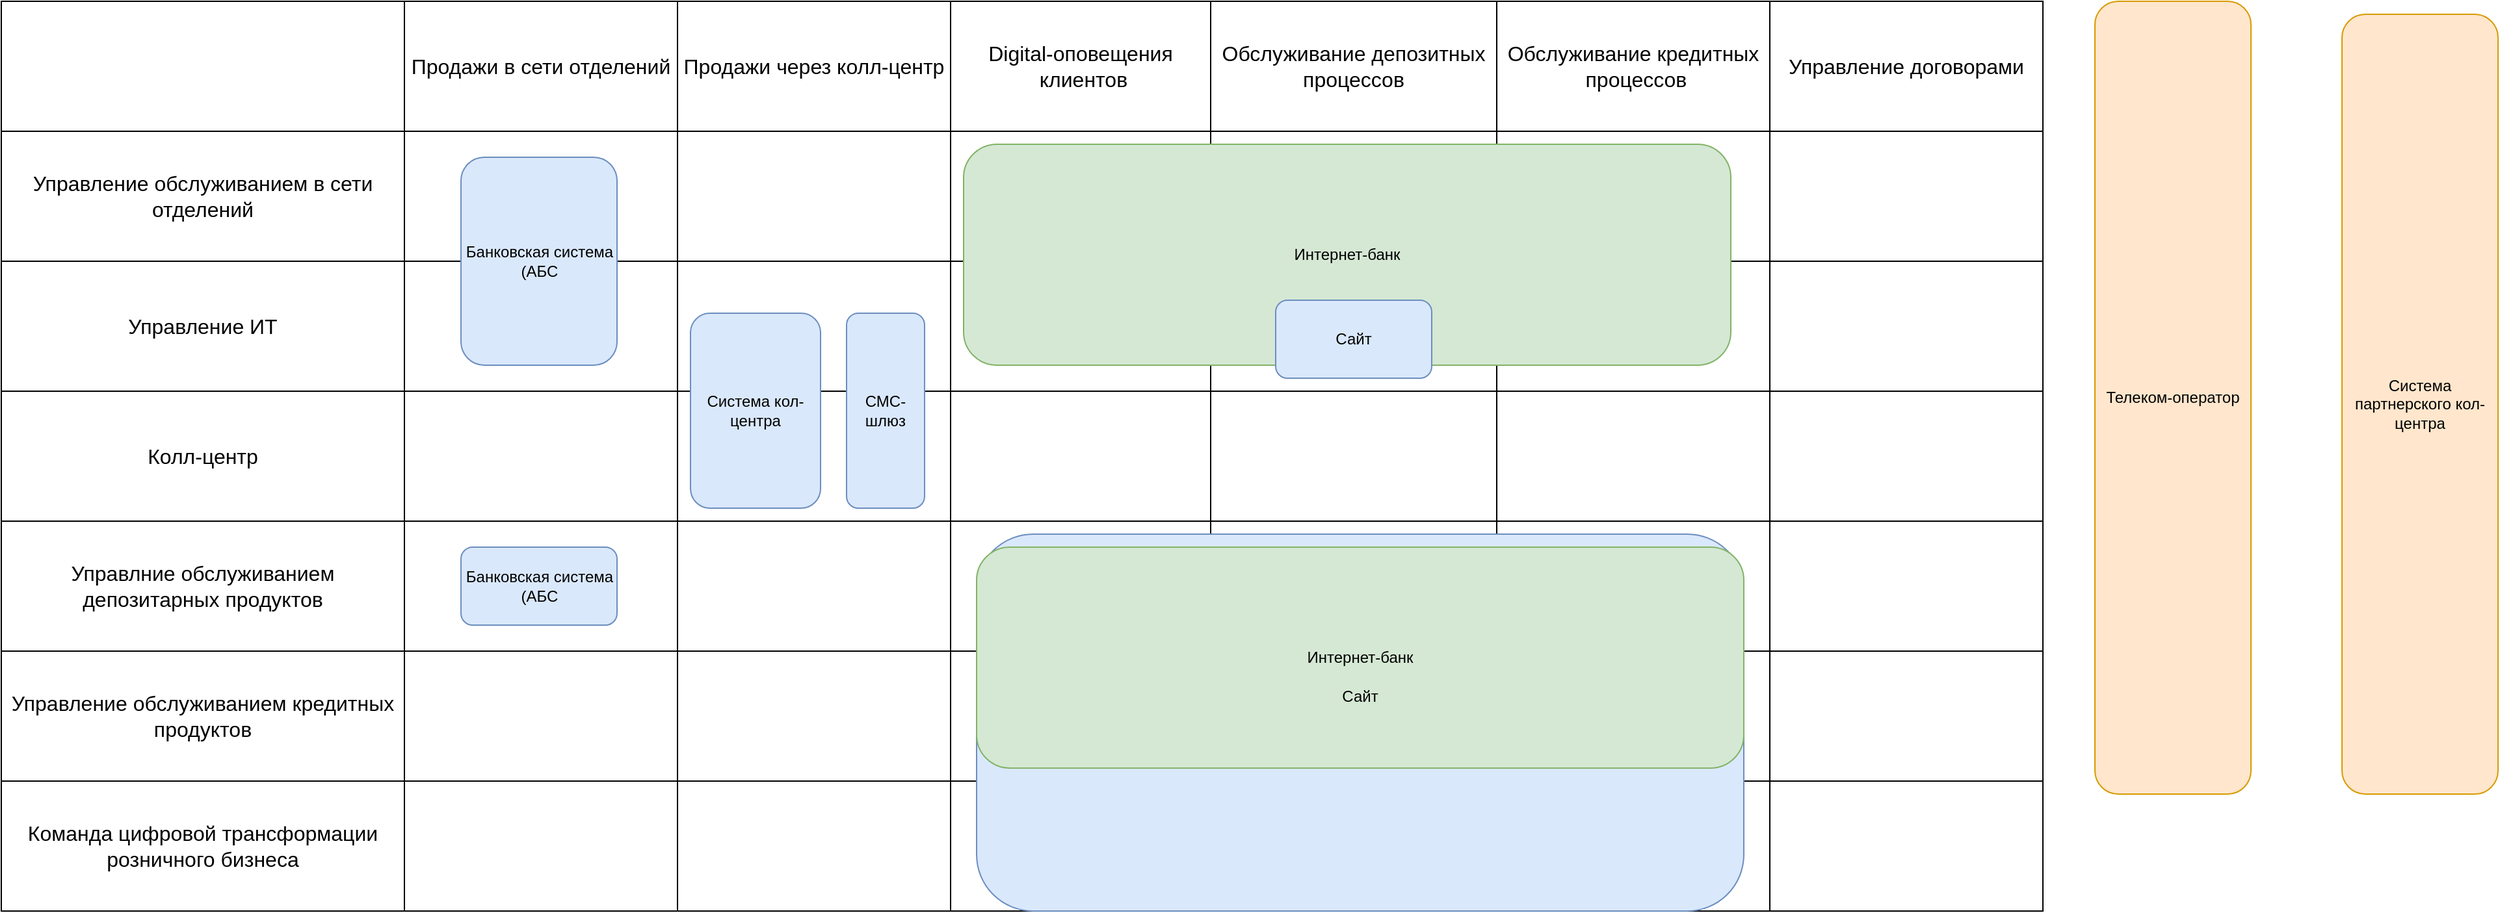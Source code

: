 <mxfile version="26.0.15">
  <diagram name="Страница — 1" id="GorPD5T1O0LuOmGLR6kx">
    <mxGraphModel dx="1585" dy="1095" grid="1" gridSize="10" guides="1" tooltips="1" connect="1" arrows="1" fold="1" page="1" pageScale="1" pageWidth="827" pageHeight="1169" math="0" shadow="0">
      <root>
        <mxCell id="0" />
        <mxCell id="1" parent="0" />
        <mxCell id="yvYsGldW7iwxFtRsTL4B-2" value="" style="shape=table;startSize=0;container=1;collapsible=0;childLayout=tableLayout;fontSize=16;" parent="1" vertex="1">
          <mxGeometry y="250" width="1570" height="700" as="geometry" />
        </mxCell>
        <mxCell id="yvYsGldW7iwxFtRsTL4B-3" value="" style="shape=tableRow;horizontal=0;startSize=0;swimlaneHead=0;swimlaneBody=0;strokeColor=inherit;top=0;left=0;bottom=0;right=0;collapsible=0;dropTarget=0;fillColor=none;points=[[0,0.5],[1,0.5]];portConstraint=eastwest;fontSize=16;" parent="yvYsGldW7iwxFtRsTL4B-2" vertex="1">
          <mxGeometry width="1570" height="100" as="geometry" />
        </mxCell>
        <mxCell id="yvYsGldW7iwxFtRsTL4B-4" value="" style="shape=partialRectangle;html=1;whiteSpace=wrap;connectable=0;strokeColor=inherit;overflow=hidden;fillColor=none;top=0;left=0;bottom=0;right=0;pointerEvents=1;fontSize=16;" parent="yvYsGldW7iwxFtRsTL4B-3" vertex="1">
          <mxGeometry width="310" height="100" as="geometry">
            <mxRectangle width="310" height="100" as="alternateBounds" />
          </mxGeometry>
        </mxCell>
        <mxCell id="yvYsGldW7iwxFtRsTL4B-5" value="Продажи в сети отделений" style="shape=partialRectangle;html=1;whiteSpace=wrap;connectable=0;strokeColor=inherit;overflow=hidden;fillColor=none;top=0;left=0;bottom=0;right=0;pointerEvents=1;fontSize=16;" parent="yvYsGldW7iwxFtRsTL4B-3" vertex="1">
          <mxGeometry x="310" width="210" height="100" as="geometry">
            <mxRectangle width="210" height="100" as="alternateBounds" />
          </mxGeometry>
        </mxCell>
        <mxCell id="yvYsGldW7iwxFtRsTL4B-15" value="Продажи через колл-центр" style="shape=partialRectangle;html=1;whiteSpace=wrap;connectable=0;strokeColor=inherit;overflow=hidden;fillColor=none;top=0;left=0;bottom=0;right=0;pointerEvents=1;fontSize=16;" parent="yvYsGldW7iwxFtRsTL4B-3" vertex="1">
          <mxGeometry x="520" width="210" height="100" as="geometry">
            <mxRectangle width="210" height="100" as="alternateBounds" />
          </mxGeometry>
        </mxCell>
        <mxCell id="yvYsGldW7iwxFtRsTL4B-6" value="Digital-оповещения&lt;div&gt;&amp;nbsp;клиентов&lt;/div&gt;" style="shape=partialRectangle;html=1;whiteSpace=wrap;connectable=0;strokeColor=inherit;overflow=hidden;fillColor=none;top=0;left=0;bottom=0;right=0;pointerEvents=1;fontSize=16;" parent="yvYsGldW7iwxFtRsTL4B-3" vertex="1">
          <mxGeometry x="730" width="200" height="100" as="geometry">
            <mxRectangle width="200" height="100" as="alternateBounds" />
          </mxGeometry>
        </mxCell>
        <mxCell id="yvYsGldW7iwxFtRsTL4B-18" value="Обслуживание депозитных процессов" style="shape=partialRectangle;html=1;whiteSpace=wrap;connectable=0;strokeColor=inherit;overflow=hidden;fillColor=none;top=0;left=0;bottom=0;right=0;pointerEvents=1;fontSize=16;" parent="yvYsGldW7iwxFtRsTL4B-3" vertex="1">
          <mxGeometry x="930" width="220" height="100" as="geometry">
            <mxRectangle width="220" height="100" as="alternateBounds" />
          </mxGeometry>
        </mxCell>
        <mxCell id="yvYsGldW7iwxFtRsTL4B-24" value="Обслуживание кредитных&lt;div&gt;&amp;nbsp;процессов&lt;/div&gt;" style="shape=partialRectangle;html=1;whiteSpace=wrap;connectable=0;strokeColor=inherit;overflow=hidden;fillColor=none;top=0;left=0;bottom=0;right=0;pointerEvents=1;fontSize=16;" parent="yvYsGldW7iwxFtRsTL4B-3" vertex="1">
          <mxGeometry x="1150" width="210" height="100" as="geometry">
            <mxRectangle width="210" height="100" as="alternateBounds" />
          </mxGeometry>
        </mxCell>
        <mxCell id="yvYsGldW7iwxFtRsTL4B-21" value="Управление договорами" style="shape=partialRectangle;html=1;whiteSpace=wrap;connectable=0;strokeColor=inherit;overflow=hidden;fillColor=none;top=0;left=0;bottom=0;right=0;pointerEvents=1;fontSize=16;" parent="yvYsGldW7iwxFtRsTL4B-3" vertex="1">
          <mxGeometry x="1360" width="210" height="100" as="geometry">
            <mxRectangle width="210" height="100" as="alternateBounds" />
          </mxGeometry>
        </mxCell>
        <mxCell id="yvYsGldW7iwxFtRsTL4B-7" value="" style="shape=tableRow;horizontal=0;startSize=0;swimlaneHead=0;swimlaneBody=0;strokeColor=inherit;top=0;left=0;bottom=0;right=0;collapsible=0;dropTarget=0;fillColor=none;points=[[0,0.5],[1,0.5]];portConstraint=eastwest;fontSize=16;" parent="yvYsGldW7iwxFtRsTL4B-2" vertex="1">
          <mxGeometry y="100" width="1570" height="100" as="geometry" />
        </mxCell>
        <mxCell id="yvYsGldW7iwxFtRsTL4B-8" value="Управление обслуживанием в сети отделений" style="shape=partialRectangle;html=1;whiteSpace=wrap;connectable=0;strokeColor=inherit;overflow=hidden;fillColor=none;top=0;left=0;bottom=0;right=0;pointerEvents=1;fontSize=16;" parent="yvYsGldW7iwxFtRsTL4B-7" vertex="1">
          <mxGeometry width="310" height="100" as="geometry">
            <mxRectangle width="310" height="100" as="alternateBounds" />
          </mxGeometry>
        </mxCell>
        <mxCell id="yvYsGldW7iwxFtRsTL4B-9" value="" style="shape=partialRectangle;html=1;whiteSpace=wrap;connectable=0;strokeColor=inherit;overflow=hidden;fillColor=none;top=0;left=0;bottom=0;right=0;pointerEvents=1;fontSize=16;" parent="yvYsGldW7iwxFtRsTL4B-7" vertex="1">
          <mxGeometry x="310" width="210" height="100" as="geometry">
            <mxRectangle width="210" height="100" as="alternateBounds" />
          </mxGeometry>
        </mxCell>
        <mxCell id="yvYsGldW7iwxFtRsTL4B-16" style="shape=partialRectangle;html=1;whiteSpace=wrap;connectable=0;strokeColor=inherit;overflow=hidden;fillColor=none;top=0;left=0;bottom=0;right=0;pointerEvents=1;fontSize=16;" parent="yvYsGldW7iwxFtRsTL4B-7" vertex="1">
          <mxGeometry x="520" width="210" height="100" as="geometry">
            <mxRectangle width="210" height="100" as="alternateBounds" />
          </mxGeometry>
        </mxCell>
        <mxCell id="yvYsGldW7iwxFtRsTL4B-10" value="" style="shape=partialRectangle;html=1;whiteSpace=wrap;connectable=0;strokeColor=inherit;overflow=hidden;fillColor=none;top=0;left=0;bottom=0;right=0;pointerEvents=1;fontSize=16;" parent="yvYsGldW7iwxFtRsTL4B-7" vertex="1">
          <mxGeometry x="730" width="200" height="100" as="geometry">
            <mxRectangle width="200" height="100" as="alternateBounds" />
          </mxGeometry>
        </mxCell>
        <mxCell id="yvYsGldW7iwxFtRsTL4B-19" style="shape=partialRectangle;html=1;whiteSpace=wrap;connectable=0;strokeColor=inherit;overflow=hidden;fillColor=none;top=0;left=0;bottom=0;right=0;pointerEvents=1;fontSize=16;" parent="yvYsGldW7iwxFtRsTL4B-7" vertex="1">
          <mxGeometry x="930" width="220" height="100" as="geometry">
            <mxRectangle width="220" height="100" as="alternateBounds" />
          </mxGeometry>
        </mxCell>
        <mxCell id="yvYsGldW7iwxFtRsTL4B-25" style="shape=partialRectangle;html=1;whiteSpace=wrap;connectable=0;strokeColor=inherit;overflow=hidden;fillColor=none;top=0;left=0;bottom=0;right=0;pointerEvents=1;fontSize=16;" parent="yvYsGldW7iwxFtRsTL4B-7" vertex="1">
          <mxGeometry x="1150" width="210" height="100" as="geometry">
            <mxRectangle width="210" height="100" as="alternateBounds" />
          </mxGeometry>
        </mxCell>
        <mxCell id="yvYsGldW7iwxFtRsTL4B-22" style="shape=partialRectangle;html=1;whiteSpace=wrap;connectable=0;strokeColor=inherit;overflow=hidden;fillColor=none;top=0;left=0;bottom=0;right=0;pointerEvents=1;fontSize=16;" parent="yvYsGldW7iwxFtRsTL4B-7" vertex="1">
          <mxGeometry x="1360" width="210" height="100" as="geometry">
            <mxRectangle width="210" height="100" as="alternateBounds" />
          </mxGeometry>
        </mxCell>
        <mxCell id="oZsK6wrhp2ZZxGW3B_cw-17" style="shape=tableRow;horizontal=0;startSize=0;swimlaneHead=0;swimlaneBody=0;strokeColor=inherit;top=0;left=0;bottom=0;right=0;collapsible=0;dropTarget=0;fillColor=none;points=[[0,0.5],[1,0.5]];portConstraint=eastwest;fontSize=16;" vertex="1" parent="yvYsGldW7iwxFtRsTL4B-2">
          <mxGeometry y="200" width="1570" height="100" as="geometry" />
        </mxCell>
        <mxCell id="oZsK6wrhp2ZZxGW3B_cw-18" value="Управление ИТ" style="shape=partialRectangle;html=1;whiteSpace=wrap;connectable=0;strokeColor=inherit;overflow=hidden;fillColor=none;top=0;left=0;bottom=0;right=0;pointerEvents=1;fontSize=16;" vertex="1" parent="oZsK6wrhp2ZZxGW3B_cw-17">
          <mxGeometry width="310" height="100" as="geometry">
            <mxRectangle width="310" height="100" as="alternateBounds" />
          </mxGeometry>
        </mxCell>
        <mxCell id="oZsK6wrhp2ZZxGW3B_cw-19" style="shape=partialRectangle;html=1;whiteSpace=wrap;connectable=0;strokeColor=inherit;overflow=hidden;fillColor=none;top=0;left=0;bottom=0;right=0;pointerEvents=1;fontSize=16;" vertex="1" parent="oZsK6wrhp2ZZxGW3B_cw-17">
          <mxGeometry x="310" width="210" height="100" as="geometry">
            <mxRectangle width="210" height="100" as="alternateBounds" />
          </mxGeometry>
        </mxCell>
        <mxCell id="oZsK6wrhp2ZZxGW3B_cw-20" style="shape=partialRectangle;html=1;whiteSpace=wrap;connectable=0;strokeColor=inherit;overflow=hidden;fillColor=none;top=0;left=0;bottom=0;right=0;pointerEvents=1;fontSize=16;" vertex="1" parent="oZsK6wrhp2ZZxGW3B_cw-17">
          <mxGeometry x="520" width="210" height="100" as="geometry">
            <mxRectangle width="210" height="100" as="alternateBounds" />
          </mxGeometry>
        </mxCell>
        <mxCell id="oZsK6wrhp2ZZxGW3B_cw-21" style="shape=partialRectangle;html=1;whiteSpace=wrap;connectable=0;strokeColor=inherit;overflow=hidden;fillColor=none;top=0;left=0;bottom=0;right=0;pointerEvents=1;fontSize=16;" vertex="1" parent="oZsK6wrhp2ZZxGW3B_cw-17">
          <mxGeometry x="730" width="200" height="100" as="geometry">
            <mxRectangle width="200" height="100" as="alternateBounds" />
          </mxGeometry>
        </mxCell>
        <mxCell id="oZsK6wrhp2ZZxGW3B_cw-22" style="shape=partialRectangle;html=1;whiteSpace=wrap;connectable=0;strokeColor=inherit;overflow=hidden;fillColor=none;top=0;left=0;bottom=0;right=0;pointerEvents=1;fontSize=16;" vertex="1" parent="oZsK6wrhp2ZZxGW3B_cw-17">
          <mxGeometry x="930" width="220" height="100" as="geometry">
            <mxRectangle width="220" height="100" as="alternateBounds" />
          </mxGeometry>
        </mxCell>
        <mxCell id="oZsK6wrhp2ZZxGW3B_cw-23" style="shape=partialRectangle;html=1;whiteSpace=wrap;connectable=0;strokeColor=inherit;overflow=hidden;fillColor=none;top=0;left=0;bottom=0;right=0;pointerEvents=1;fontSize=16;" vertex="1" parent="oZsK6wrhp2ZZxGW3B_cw-17">
          <mxGeometry x="1150" width="210" height="100" as="geometry">
            <mxRectangle width="210" height="100" as="alternateBounds" />
          </mxGeometry>
        </mxCell>
        <mxCell id="oZsK6wrhp2ZZxGW3B_cw-24" style="shape=partialRectangle;html=1;whiteSpace=wrap;connectable=0;strokeColor=inherit;overflow=hidden;fillColor=none;top=0;left=0;bottom=0;right=0;pointerEvents=1;fontSize=16;" vertex="1" parent="oZsK6wrhp2ZZxGW3B_cw-17">
          <mxGeometry x="1360" width="210" height="100" as="geometry">
            <mxRectangle width="210" height="100" as="alternateBounds" />
          </mxGeometry>
        </mxCell>
        <mxCell id="yvYsGldW7iwxFtRsTL4B-11" value="" style="shape=tableRow;horizontal=0;startSize=0;swimlaneHead=0;swimlaneBody=0;strokeColor=inherit;top=0;left=0;bottom=0;right=0;collapsible=0;dropTarget=0;fillColor=none;points=[[0,0.5],[1,0.5]];portConstraint=eastwest;fontSize=16;" parent="yvYsGldW7iwxFtRsTL4B-2" vertex="1">
          <mxGeometry y="300" width="1570" height="100" as="geometry" />
        </mxCell>
        <mxCell id="yvYsGldW7iwxFtRsTL4B-12" value="Колл-центр" style="shape=partialRectangle;html=1;whiteSpace=wrap;connectable=0;strokeColor=inherit;overflow=hidden;fillColor=none;top=0;left=0;bottom=0;right=0;pointerEvents=1;fontSize=16;" parent="yvYsGldW7iwxFtRsTL4B-11" vertex="1">
          <mxGeometry width="310" height="100" as="geometry">
            <mxRectangle width="310" height="100" as="alternateBounds" />
          </mxGeometry>
        </mxCell>
        <mxCell id="yvYsGldW7iwxFtRsTL4B-13" value="" style="shape=partialRectangle;html=1;whiteSpace=wrap;connectable=0;strokeColor=inherit;overflow=hidden;fillColor=none;top=0;left=0;bottom=0;right=0;pointerEvents=1;fontSize=16;" parent="yvYsGldW7iwxFtRsTL4B-11" vertex="1">
          <mxGeometry x="310" width="210" height="100" as="geometry">
            <mxRectangle width="210" height="100" as="alternateBounds" />
          </mxGeometry>
        </mxCell>
        <mxCell id="yvYsGldW7iwxFtRsTL4B-17" style="shape=partialRectangle;html=1;whiteSpace=wrap;connectable=0;strokeColor=inherit;overflow=hidden;fillColor=none;top=0;left=0;bottom=0;right=0;pointerEvents=1;fontSize=16;" parent="yvYsGldW7iwxFtRsTL4B-11" vertex="1">
          <mxGeometry x="520" width="210" height="100" as="geometry">
            <mxRectangle width="210" height="100" as="alternateBounds" />
          </mxGeometry>
        </mxCell>
        <mxCell id="yvYsGldW7iwxFtRsTL4B-14" value="" style="shape=partialRectangle;html=1;whiteSpace=wrap;connectable=0;strokeColor=inherit;overflow=hidden;fillColor=none;top=0;left=0;bottom=0;right=0;pointerEvents=1;fontSize=16;" parent="yvYsGldW7iwxFtRsTL4B-11" vertex="1">
          <mxGeometry x="730" width="200" height="100" as="geometry">
            <mxRectangle width="200" height="100" as="alternateBounds" />
          </mxGeometry>
        </mxCell>
        <mxCell id="yvYsGldW7iwxFtRsTL4B-20" style="shape=partialRectangle;html=1;whiteSpace=wrap;connectable=0;strokeColor=inherit;overflow=hidden;fillColor=none;top=0;left=0;bottom=0;right=0;pointerEvents=1;fontSize=16;" parent="yvYsGldW7iwxFtRsTL4B-11" vertex="1">
          <mxGeometry x="930" width="220" height="100" as="geometry">
            <mxRectangle width="220" height="100" as="alternateBounds" />
          </mxGeometry>
        </mxCell>
        <mxCell id="yvYsGldW7iwxFtRsTL4B-26" style="shape=partialRectangle;html=1;whiteSpace=wrap;connectable=0;strokeColor=inherit;overflow=hidden;fillColor=none;top=0;left=0;bottom=0;right=0;pointerEvents=1;fontSize=16;" parent="yvYsGldW7iwxFtRsTL4B-11" vertex="1">
          <mxGeometry x="1150" width="210" height="100" as="geometry">
            <mxRectangle width="210" height="100" as="alternateBounds" />
          </mxGeometry>
        </mxCell>
        <mxCell id="yvYsGldW7iwxFtRsTL4B-23" style="shape=partialRectangle;html=1;whiteSpace=wrap;connectable=0;strokeColor=inherit;overflow=hidden;fillColor=none;top=0;left=0;bottom=0;right=0;pointerEvents=1;fontSize=16;" parent="yvYsGldW7iwxFtRsTL4B-11" vertex="1">
          <mxGeometry x="1360" width="210" height="100" as="geometry">
            <mxRectangle width="210" height="100" as="alternateBounds" />
          </mxGeometry>
        </mxCell>
        <mxCell id="yvYsGldW7iwxFtRsTL4B-35" style="shape=tableRow;horizontal=0;startSize=0;swimlaneHead=0;swimlaneBody=0;strokeColor=inherit;top=0;left=0;bottom=0;right=0;collapsible=0;dropTarget=0;fillColor=none;points=[[0,0.5],[1,0.5]];portConstraint=eastwest;fontSize=16;" parent="yvYsGldW7iwxFtRsTL4B-2" vertex="1">
          <mxGeometry y="400" width="1570" height="100" as="geometry" />
        </mxCell>
        <mxCell id="yvYsGldW7iwxFtRsTL4B-36" value="Управлние обслуживанием депозитарных продуктов" style="shape=partialRectangle;html=1;whiteSpace=wrap;connectable=0;strokeColor=inherit;overflow=hidden;fillColor=none;top=0;left=0;bottom=0;right=0;pointerEvents=1;fontSize=16;" parent="yvYsGldW7iwxFtRsTL4B-35" vertex="1">
          <mxGeometry width="310" height="100" as="geometry">
            <mxRectangle width="310" height="100" as="alternateBounds" />
          </mxGeometry>
        </mxCell>
        <mxCell id="yvYsGldW7iwxFtRsTL4B-37" style="shape=partialRectangle;html=1;whiteSpace=wrap;connectable=0;strokeColor=inherit;overflow=hidden;fillColor=none;top=0;left=0;bottom=0;right=0;pointerEvents=1;fontSize=16;" parent="yvYsGldW7iwxFtRsTL4B-35" vertex="1">
          <mxGeometry x="310" width="210" height="100" as="geometry">
            <mxRectangle width="210" height="100" as="alternateBounds" />
          </mxGeometry>
        </mxCell>
        <mxCell id="yvYsGldW7iwxFtRsTL4B-38" style="shape=partialRectangle;html=1;whiteSpace=wrap;connectable=0;strokeColor=inherit;overflow=hidden;fillColor=none;top=0;left=0;bottom=0;right=0;pointerEvents=1;fontSize=16;" parent="yvYsGldW7iwxFtRsTL4B-35" vertex="1">
          <mxGeometry x="520" width="210" height="100" as="geometry">
            <mxRectangle width="210" height="100" as="alternateBounds" />
          </mxGeometry>
        </mxCell>
        <mxCell id="yvYsGldW7iwxFtRsTL4B-39" style="shape=partialRectangle;html=1;whiteSpace=wrap;connectable=0;strokeColor=inherit;overflow=hidden;fillColor=none;top=0;left=0;bottom=0;right=0;pointerEvents=1;fontSize=16;" parent="yvYsGldW7iwxFtRsTL4B-35" vertex="1">
          <mxGeometry x="730" width="200" height="100" as="geometry">
            <mxRectangle width="200" height="100" as="alternateBounds" />
          </mxGeometry>
        </mxCell>
        <mxCell id="yvYsGldW7iwxFtRsTL4B-40" style="shape=partialRectangle;html=1;whiteSpace=wrap;connectable=0;strokeColor=inherit;overflow=hidden;fillColor=none;top=0;left=0;bottom=0;right=0;pointerEvents=1;fontSize=16;" parent="yvYsGldW7iwxFtRsTL4B-35" vertex="1">
          <mxGeometry x="930" width="220" height="100" as="geometry">
            <mxRectangle width="220" height="100" as="alternateBounds" />
          </mxGeometry>
        </mxCell>
        <mxCell id="yvYsGldW7iwxFtRsTL4B-41" style="shape=partialRectangle;html=1;whiteSpace=wrap;connectable=0;strokeColor=inherit;overflow=hidden;fillColor=none;top=0;left=0;bottom=0;right=0;pointerEvents=1;fontSize=16;" parent="yvYsGldW7iwxFtRsTL4B-35" vertex="1">
          <mxGeometry x="1150" width="210" height="100" as="geometry">
            <mxRectangle width="210" height="100" as="alternateBounds" />
          </mxGeometry>
        </mxCell>
        <mxCell id="yvYsGldW7iwxFtRsTL4B-42" style="shape=partialRectangle;html=1;whiteSpace=wrap;connectable=0;strokeColor=inherit;overflow=hidden;fillColor=none;top=0;left=0;bottom=0;right=0;pointerEvents=1;fontSize=16;" parent="yvYsGldW7iwxFtRsTL4B-35" vertex="1">
          <mxGeometry x="1360" width="210" height="100" as="geometry">
            <mxRectangle width="210" height="100" as="alternateBounds" />
          </mxGeometry>
        </mxCell>
        <mxCell id="yvYsGldW7iwxFtRsTL4B-43" style="shape=tableRow;horizontal=0;startSize=0;swimlaneHead=0;swimlaneBody=0;strokeColor=inherit;top=0;left=0;bottom=0;right=0;collapsible=0;dropTarget=0;fillColor=none;points=[[0,0.5],[1,0.5]];portConstraint=eastwest;fontSize=16;" parent="yvYsGldW7iwxFtRsTL4B-2" vertex="1">
          <mxGeometry y="500" width="1570" height="100" as="geometry" />
        </mxCell>
        <mxCell id="yvYsGldW7iwxFtRsTL4B-44" value="Управление обслуживанием кредитных продуктов" style="shape=partialRectangle;html=1;whiteSpace=wrap;connectable=0;strokeColor=inherit;overflow=hidden;fillColor=none;top=0;left=0;bottom=0;right=0;pointerEvents=1;fontSize=16;" parent="yvYsGldW7iwxFtRsTL4B-43" vertex="1">
          <mxGeometry width="310" height="100" as="geometry">
            <mxRectangle width="310" height="100" as="alternateBounds" />
          </mxGeometry>
        </mxCell>
        <mxCell id="yvYsGldW7iwxFtRsTL4B-45" style="shape=partialRectangle;html=1;whiteSpace=wrap;connectable=0;strokeColor=inherit;overflow=hidden;fillColor=none;top=0;left=0;bottom=0;right=0;pointerEvents=1;fontSize=16;" parent="yvYsGldW7iwxFtRsTL4B-43" vertex="1">
          <mxGeometry x="310" width="210" height="100" as="geometry">
            <mxRectangle width="210" height="100" as="alternateBounds" />
          </mxGeometry>
        </mxCell>
        <mxCell id="yvYsGldW7iwxFtRsTL4B-46" style="shape=partialRectangle;html=1;whiteSpace=wrap;connectable=0;strokeColor=inherit;overflow=hidden;fillColor=none;top=0;left=0;bottom=0;right=0;pointerEvents=1;fontSize=16;" parent="yvYsGldW7iwxFtRsTL4B-43" vertex="1">
          <mxGeometry x="520" width="210" height="100" as="geometry">
            <mxRectangle width="210" height="100" as="alternateBounds" />
          </mxGeometry>
        </mxCell>
        <mxCell id="yvYsGldW7iwxFtRsTL4B-47" style="shape=partialRectangle;html=1;whiteSpace=wrap;connectable=0;strokeColor=inherit;overflow=hidden;fillColor=none;top=0;left=0;bottom=0;right=0;pointerEvents=1;fontSize=16;" parent="yvYsGldW7iwxFtRsTL4B-43" vertex="1">
          <mxGeometry x="730" width="200" height="100" as="geometry">
            <mxRectangle width="200" height="100" as="alternateBounds" />
          </mxGeometry>
        </mxCell>
        <mxCell id="yvYsGldW7iwxFtRsTL4B-48" style="shape=partialRectangle;html=1;whiteSpace=wrap;connectable=0;strokeColor=inherit;overflow=hidden;fillColor=none;top=0;left=0;bottom=0;right=0;pointerEvents=1;fontSize=16;" parent="yvYsGldW7iwxFtRsTL4B-43" vertex="1">
          <mxGeometry x="930" width="220" height="100" as="geometry">
            <mxRectangle width="220" height="100" as="alternateBounds" />
          </mxGeometry>
        </mxCell>
        <mxCell id="yvYsGldW7iwxFtRsTL4B-49" style="shape=partialRectangle;html=1;whiteSpace=wrap;connectable=0;strokeColor=inherit;overflow=hidden;fillColor=none;top=0;left=0;bottom=0;right=0;pointerEvents=1;fontSize=16;" parent="yvYsGldW7iwxFtRsTL4B-43" vertex="1">
          <mxGeometry x="1150" width="210" height="100" as="geometry">
            <mxRectangle width="210" height="100" as="alternateBounds" />
          </mxGeometry>
        </mxCell>
        <mxCell id="yvYsGldW7iwxFtRsTL4B-50" style="shape=partialRectangle;html=1;whiteSpace=wrap;connectable=0;strokeColor=inherit;overflow=hidden;fillColor=none;top=0;left=0;bottom=0;right=0;pointerEvents=1;fontSize=16;" parent="yvYsGldW7iwxFtRsTL4B-43" vertex="1">
          <mxGeometry x="1360" width="210" height="100" as="geometry">
            <mxRectangle width="210" height="100" as="alternateBounds" />
          </mxGeometry>
        </mxCell>
        <mxCell id="yvYsGldW7iwxFtRsTL4B-51" style="shape=tableRow;horizontal=0;startSize=0;swimlaneHead=0;swimlaneBody=0;strokeColor=inherit;top=0;left=0;bottom=0;right=0;collapsible=0;dropTarget=0;fillColor=none;points=[[0,0.5],[1,0.5]];portConstraint=eastwest;fontSize=16;" parent="yvYsGldW7iwxFtRsTL4B-2" vertex="1">
          <mxGeometry y="600" width="1570" height="100" as="geometry" />
        </mxCell>
        <mxCell id="yvYsGldW7iwxFtRsTL4B-52" value="Команда цифровой трансформации розничного бизнеса" style="shape=partialRectangle;html=1;whiteSpace=wrap;connectable=0;strokeColor=inherit;overflow=hidden;fillColor=none;top=0;left=0;bottom=0;right=0;pointerEvents=1;fontSize=16;" parent="yvYsGldW7iwxFtRsTL4B-51" vertex="1">
          <mxGeometry width="310" height="100" as="geometry">
            <mxRectangle width="310" height="100" as="alternateBounds" />
          </mxGeometry>
        </mxCell>
        <mxCell id="yvYsGldW7iwxFtRsTL4B-53" style="shape=partialRectangle;html=1;whiteSpace=wrap;connectable=0;strokeColor=inherit;overflow=hidden;fillColor=none;top=0;left=0;bottom=0;right=0;pointerEvents=1;fontSize=16;" parent="yvYsGldW7iwxFtRsTL4B-51" vertex="1">
          <mxGeometry x="310" width="210" height="100" as="geometry">
            <mxRectangle width="210" height="100" as="alternateBounds" />
          </mxGeometry>
        </mxCell>
        <mxCell id="yvYsGldW7iwxFtRsTL4B-54" style="shape=partialRectangle;html=1;whiteSpace=wrap;connectable=0;strokeColor=inherit;overflow=hidden;fillColor=none;top=0;left=0;bottom=0;right=0;pointerEvents=1;fontSize=16;" parent="yvYsGldW7iwxFtRsTL4B-51" vertex="1">
          <mxGeometry x="520" width="210" height="100" as="geometry">
            <mxRectangle width="210" height="100" as="alternateBounds" />
          </mxGeometry>
        </mxCell>
        <mxCell id="yvYsGldW7iwxFtRsTL4B-55" style="shape=partialRectangle;html=1;whiteSpace=wrap;connectable=0;strokeColor=inherit;overflow=hidden;fillColor=none;top=0;left=0;bottom=0;right=0;pointerEvents=1;fontSize=16;" parent="yvYsGldW7iwxFtRsTL4B-51" vertex="1">
          <mxGeometry x="730" width="200" height="100" as="geometry">
            <mxRectangle width="200" height="100" as="alternateBounds" />
          </mxGeometry>
        </mxCell>
        <mxCell id="yvYsGldW7iwxFtRsTL4B-56" style="shape=partialRectangle;html=1;whiteSpace=wrap;connectable=0;strokeColor=inherit;overflow=hidden;fillColor=none;top=0;left=0;bottom=0;right=0;pointerEvents=1;fontSize=16;" parent="yvYsGldW7iwxFtRsTL4B-51" vertex="1">
          <mxGeometry x="930" width="220" height="100" as="geometry">
            <mxRectangle width="220" height="100" as="alternateBounds" />
          </mxGeometry>
        </mxCell>
        <mxCell id="yvYsGldW7iwxFtRsTL4B-57" style="shape=partialRectangle;html=1;whiteSpace=wrap;connectable=0;strokeColor=inherit;overflow=hidden;fillColor=none;top=0;left=0;bottom=0;right=0;pointerEvents=1;fontSize=16;" parent="yvYsGldW7iwxFtRsTL4B-51" vertex="1">
          <mxGeometry x="1150" width="210" height="100" as="geometry">
            <mxRectangle width="210" height="100" as="alternateBounds" />
          </mxGeometry>
        </mxCell>
        <mxCell id="yvYsGldW7iwxFtRsTL4B-58" style="shape=partialRectangle;html=1;whiteSpace=wrap;connectable=0;strokeColor=inherit;overflow=hidden;fillColor=none;top=0;left=0;bottom=0;right=0;pointerEvents=1;fontSize=16;" parent="yvYsGldW7iwxFtRsTL4B-51" vertex="1">
          <mxGeometry x="1360" width="210" height="100" as="geometry">
            <mxRectangle width="210" height="100" as="alternateBounds" />
          </mxGeometry>
        </mxCell>
        <mxCell id="yvYsGldW7iwxFtRsTL4B-60" value="Банковская система&lt;div&gt;(АБС&lt;/div&gt;" style="rounded=1;whiteSpace=wrap;html=1;fillColor=#dae8fc;strokeColor=#6c8ebf;" parent="1" vertex="1">
          <mxGeometry x="353.5" y="370" width="120" height="160" as="geometry" />
        </mxCell>
        <mxCell id="yvYsGldW7iwxFtRsTL4B-61" value="Система кол-центра" style="rounded=1;whiteSpace=wrap;html=1;fillColor=#dae8fc;strokeColor=#6c8ebf;" parent="1" vertex="1">
          <mxGeometry x="530" y="490" width="100" height="150" as="geometry" />
        </mxCell>
        <mxCell id="yvYsGldW7iwxFtRsTL4B-63" value="Система партнерского кол-центра" style="rounded=1;whiteSpace=wrap;html=1;fillColor=#ffe6cc;strokeColor=#d79b00;" parent="1" vertex="1">
          <mxGeometry x="1800" y="260" width="120" height="600" as="geometry" />
        </mxCell>
        <mxCell id="yvYsGldW7iwxFtRsTL4B-64" value="СМС-шлюз" style="rounded=1;whiteSpace=wrap;html=1;fillColor=#dae8fc;strokeColor=#6c8ebf;" parent="1" vertex="1">
          <mxGeometry x="650" y="490" width="60" height="150" as="geometry" />
        </mxCell>
        <mxCell id="yvYsGldW7iwxFtRsTL4B-65" value="Сайт" style="rounded=1;whiteSpace=wrap;html=1;fillColor=#dae8fc;strokeColor=#6c8ebf;" parent="1" vertex="1">
          <mxGeometry x="750" y="660" width="590" height="290" as="geometry" />
        </mxCell>
        <mxCell id="yvYsGldW7iwxFtRsTL4B-66" value="Телеком-оператор" style="rounded=1;whiteSpace=wrap;html=1;fillColor=#ffe6cc;strokeColor=#d79b00;" parent="1" vertex="1">
          <mxGeometry x="1610" y="250" width="120" height="610" as="geometry" />
        </mxCell>
        <mxCell id="yvYsGldW7iwxFtRsTL4B-59" value="Интернет-банк" style="rounded=1;whiteSpace=wrap;html=1;fillColor=#d5e8d4;strokeColor=#82b366;" parent="1" vertex="1">
          <mxGeometry x="750" y="670" width="590" height="170" as="geometry" />
        </mxCell>
        <mxCell id="rHTjVCcnLYwwHh2eWTU--1" value="Интернет-банк" style="rounded=1;whiteSpace=wrap;html=1;fillColor=#d5e8d4;strokeColor=#82b366;" parent="1" vertex="1">
          <mxGeometry x="740" y="360" width="590" height="170" as="geometry" />
        </mxCell>
        <mxCell id="rHTjVCcnLYwwHh2eWTU--2" value="Сайт" style="text;html=1;align=center;verticalAlign=middle;whiteSpace=wrap;rounded=0;" parent="1" vertex="1">
          <mxGeometry x="1015" y="770" width="60" height="30" as="geometry" />
        </mxCell>
        <mxCell id="kSchCtL0XWIFDBTeyf6m-1" value="Банковская система&lt;div&gt;(АБС&lt;/div&gt;" style="rounded=1;whiteSpace=wrap;html=1;fillColor=#dae8fc;strokeColor=#6c8ebf;" parent="1" vertex="1">
          <mxGeometry x="353.5" y="670" width="120" height="60" as="geometry" />
        </mxCell>
        <mxCell id="oZsK6wrhp2ZZxGW3B_cw-26" value="Сайт" style="rounded=1;whiteSpace=wrap;html=1;fillColor=#dae8fc;strokeColor=#6c8ebf;" vertex="1" parent="1">
          <mxGeometry x="980" y="480" width="120" height="60" as="geometry" />
        </mxCell>
      </root>
    </mxGraphModel>
  </diagram>
</mxfile>
